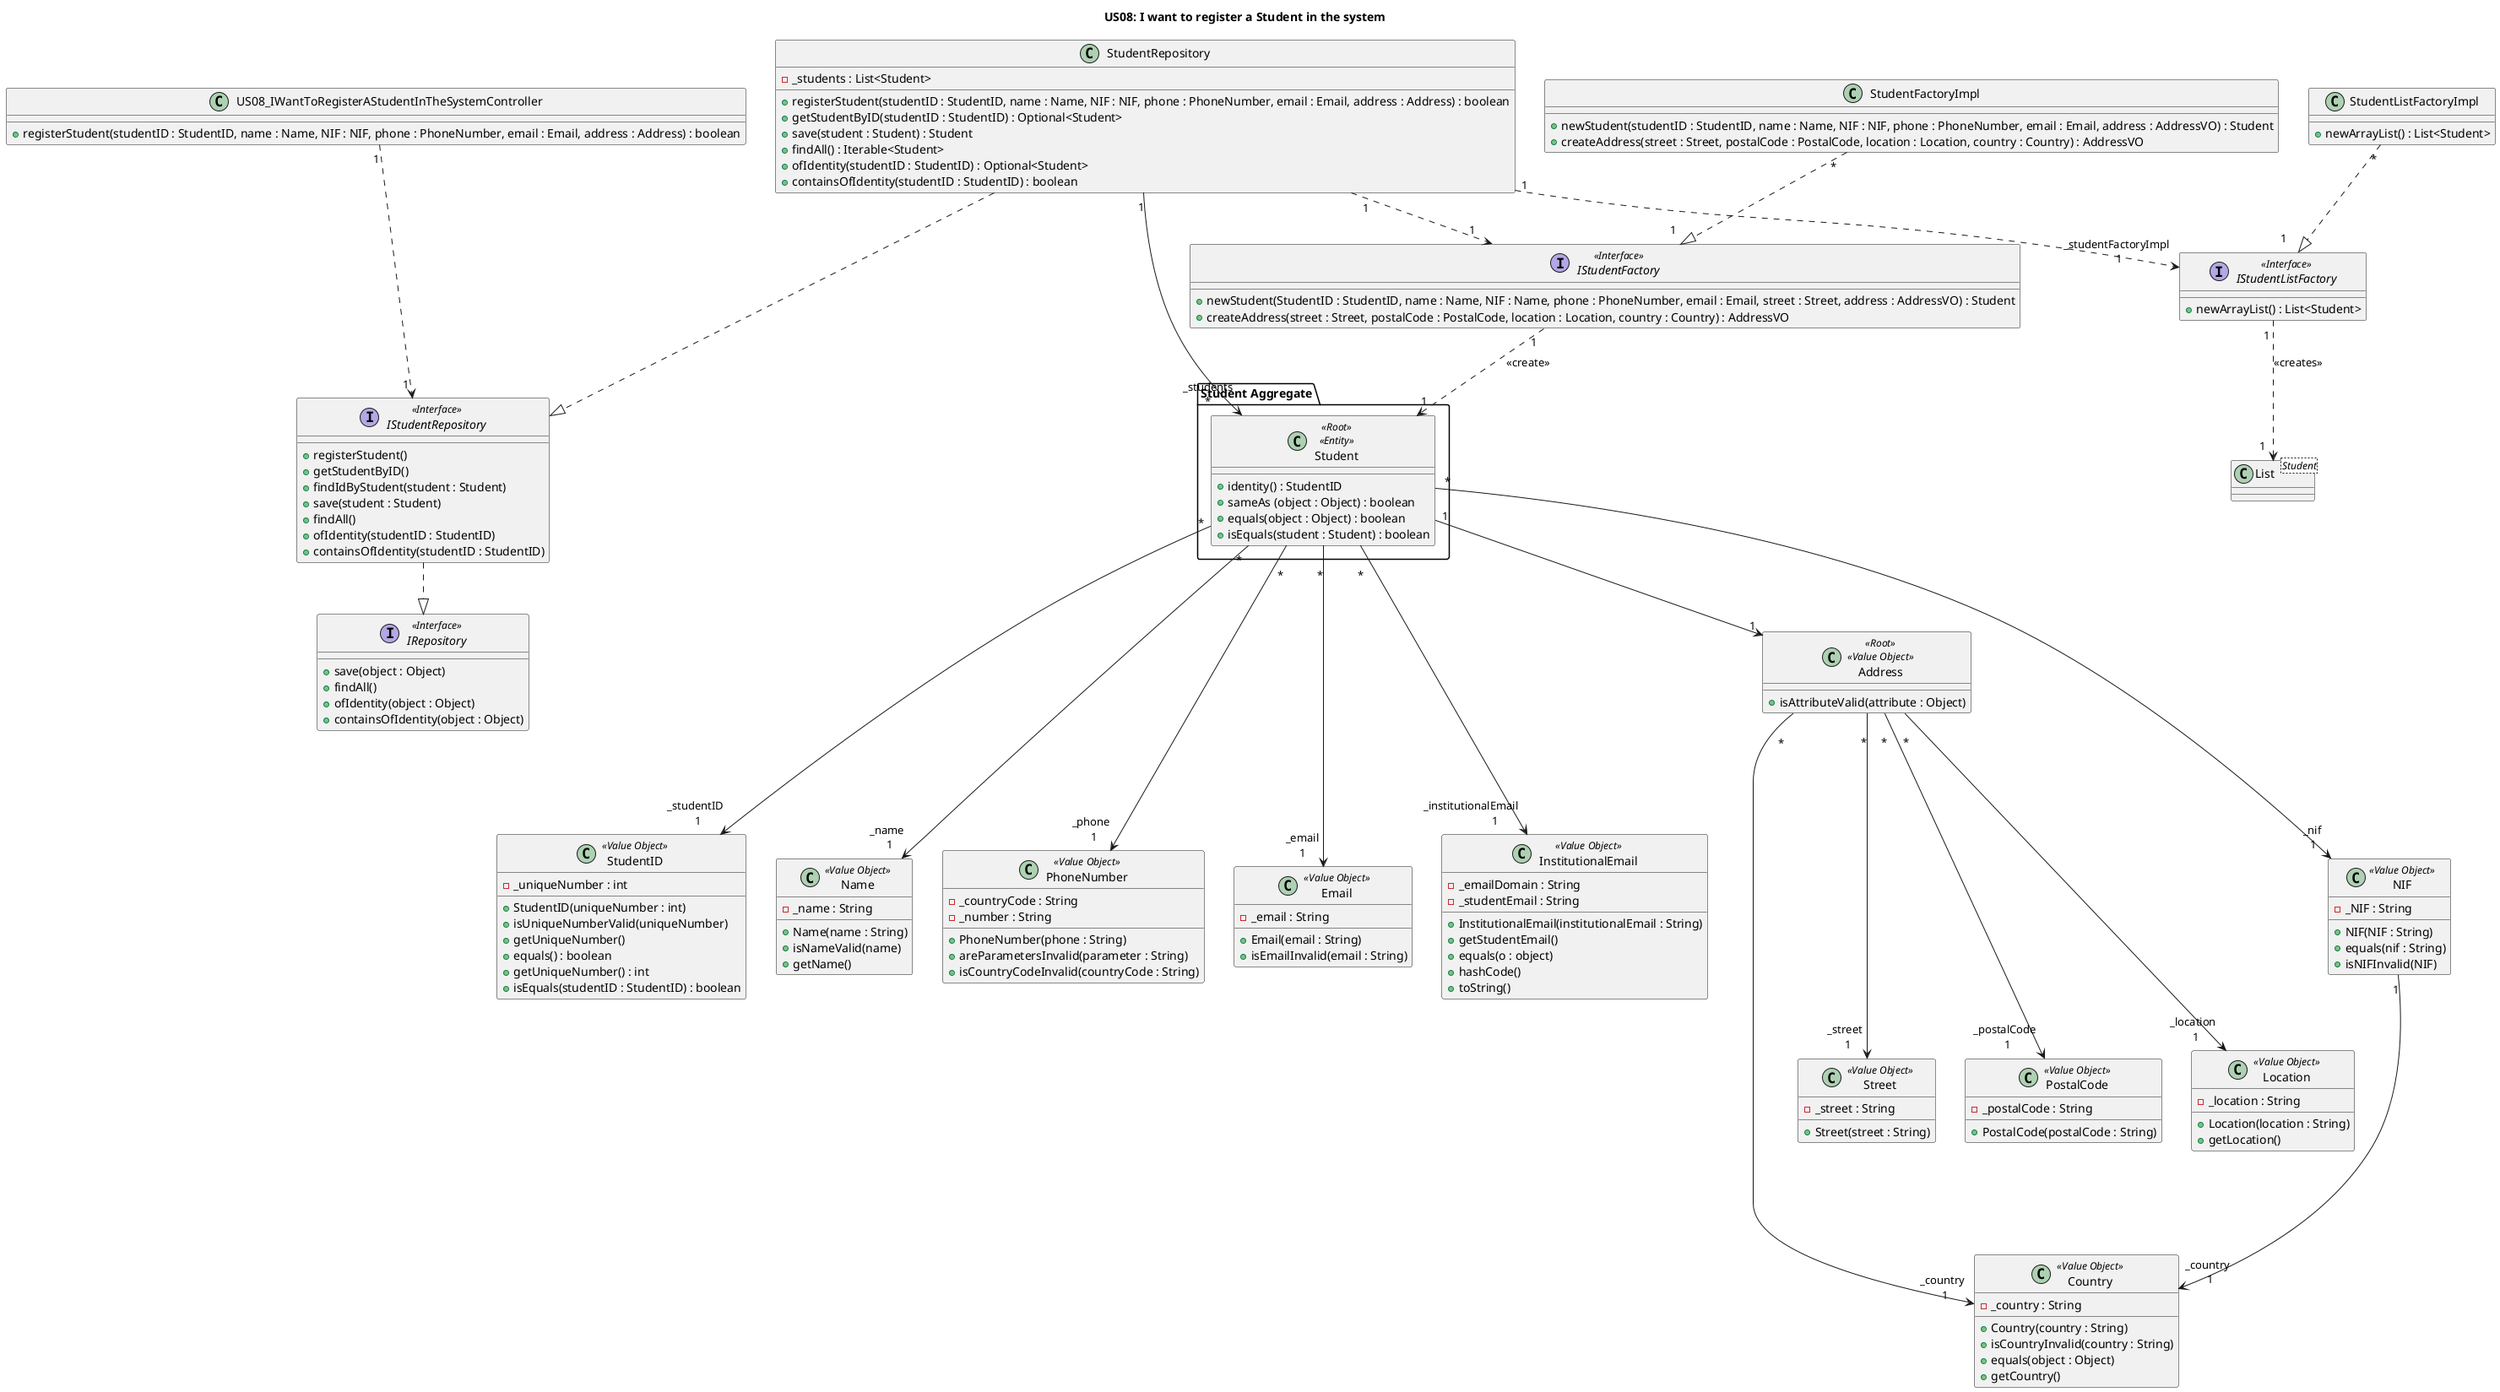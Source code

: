 @startuml
title US08: I want to register a Student in the system


class US08_IWantToRegisterAStudentInTheSystemController {
    + registerStudent(studentID : StudentID, name : Name, NIF : NIF, phone : PhoneNumber, email : Email, address : Address) : boolean
}

class StudentRepository {
    - _students : List<Student>
    + registerStudent(studentID : StudentID, name : Name, NIF : NIF, phone : PhoneNumber, email : Email, address : Address) : boolean
    + getStudentByID(studentID : StudentID) : Optional<Student>
    + save(student : Student) : Student
    + findAll() : Iterable<Student>
    + ofIdentity(studentID : StudentID) : Optional<Student>
    + containsOfIdentity(studentID : StudentID) : boolean
}

package "Student Aggregate" {
    class Student <<Root>> <<Entity>> {
        + identity() : StudentID
        + sameAs (object : Object) : boolean
        + equals(object : Object) : boolean
        + isEquals(student : Student) : boolean
    }
}

class Address <<Root>> <<Value Object>> {
    + isAttributeValid(attribute : Object)
}

class StudentID <<Value Object>> {
    -_uniqueNumber : int
    + StudentID(uniqueNumber : int)
    + isUniqueNumberValid(uniqueNumber)
    + getUniqueNumber()
    + equals() : boolean
    + getUniqueNumber() : int
    + isEquals(studentID : StudentID) : boolean
}

class Name <<Value Object>> {
    -_name : String
    + Name(name : String)
    + isNameValid(name)
    + getName()
}

class NIF <<Value Object>> {
    -_NIF : String
    + NIF(NIF : String)
    + equals(nif : String)
    + isNIFInvalid(NIF)
}

class PhoneNumber <<Value Object>> {
    -_countryCode : String
    -_number : String
    + PhoneNumber(phone : String)
    + areParametersInvalid(parameter : String)
    + isCountryCodeInvalid(countryCode : String)
}

class Email <<Value Object>> {
    -_email : String
    + Email(email : String)
    + isEmailInvalid(email : String)
}

class InstitutionalEmail <<Value Object>> {
    -_emailDomain : String
    -_studentEmail : String
    + InstitutionalEmail(institutionalEmail : String)
    + getStudentEmail()
    + equals(o : object)
    + hashCode()
    + toString()
}

class Street <<Value Object>> {
    -_street : String
    + Street(street : String)
}

class PostalCode <<Value Object>> {
    -_postalCode : String
    + PostalCode(postalCode : String)
}

class Location <<Value Object>> {
    -_location : String
    + Location(location : String)
    + getLocation()
}

class Country <<Value Object>> {
    -_country : String
    + Country(country : String)
    + isCountryInvalid(country : String)
    + equals(object : Object)
    + getCountry()
}

interface IStudentFactory <<Interface>> {
    + newStudent(StudentID : StudentID, name : Name, NIF : Name, phone : PhoneNumber, email : Email, street : Street, address : AddressVO) : Student
    + createAddress(street : Street, postalCode : PostalCode, location : Location, country : Country) : AddressVO
}

class StudentFactoryImpl {
    + newStudent(studentID : StudentID, name : Name, NIF : NIF, phone : PhoneNumber, email : Email, address : AddressVO) : Student
    + createAddress(street : Street, postalCode : PostalCode, location : Location, country : Country) : AddressVO
}

interface IStudentListFactory <<Interface>> {
    + newArrayList() : List<Student>
}

class StudentListFactoryImpl {
    + newArrayList() : List<Student>
}

class List<Student> {}

interface IStudentRepository <<Interface>> {
    +registerStudent()
    +getStudentByID()
    + findIdByStudent(student : Student)
    + save(student : Student)
    + findAll()
    + ofIdentity(studentID : StudentID)
    + containsOfIdentity(studentID : StudentID)
}

interface IRepository <<Interface>> {
    + save(object : Object)
    + findAll()
    + ofIdentity(object : Object)
    + containsOfIdentity(object : Object)
}

US08_IWantToRegisterAStudentInTheSystemController "1" ...> "1 " IStudentRepository
StudentRepository "1" ..> "1" IStudentFactory
StudentRepository "1" ---> "_students\n*" Student
StudentRepository "1" ..> "_studentFactoryImpl \n 1" IStudentListFactory
IStudentListFactory "1 " ..> "1  " List: <<creates>>
Student "1" --> "1" Address
StudentFactoryImpl "*" ..|> "1     " IStudentFactory
StudentListFactoryImpl "*" ..|> "1     " IStudentListFactory
IStudentFactory "1" ..> "1" Student: <<create>>
StudentRepository ...|> IStudentRepository
IStudentRepository ..|> IRepository
Student "*" ----> "_studentID \n 1" StudentID
Student "*" ----> "_name \n 1" Name
Student "\n *" ----> "_email \n 1  " Email
Student "\n *" ----> "_institutionalEmail \n                1" InstitutionalEmail
Student "\n *" ----> "_phone \n 1" PhoneNumber
Student "\n *" ----> "_nif \n 1 " NIF
Address "\n *" ----> "_street \n 1" Street
Address "\n *" ----> "_postalCode \n 1" PostalCode
Address "\n *" ----> "_location \n 1" Location
Address "\n *" ----> "_country \n 1" Country
NIF "1" ----> "_country \n 1" Country

@enduml